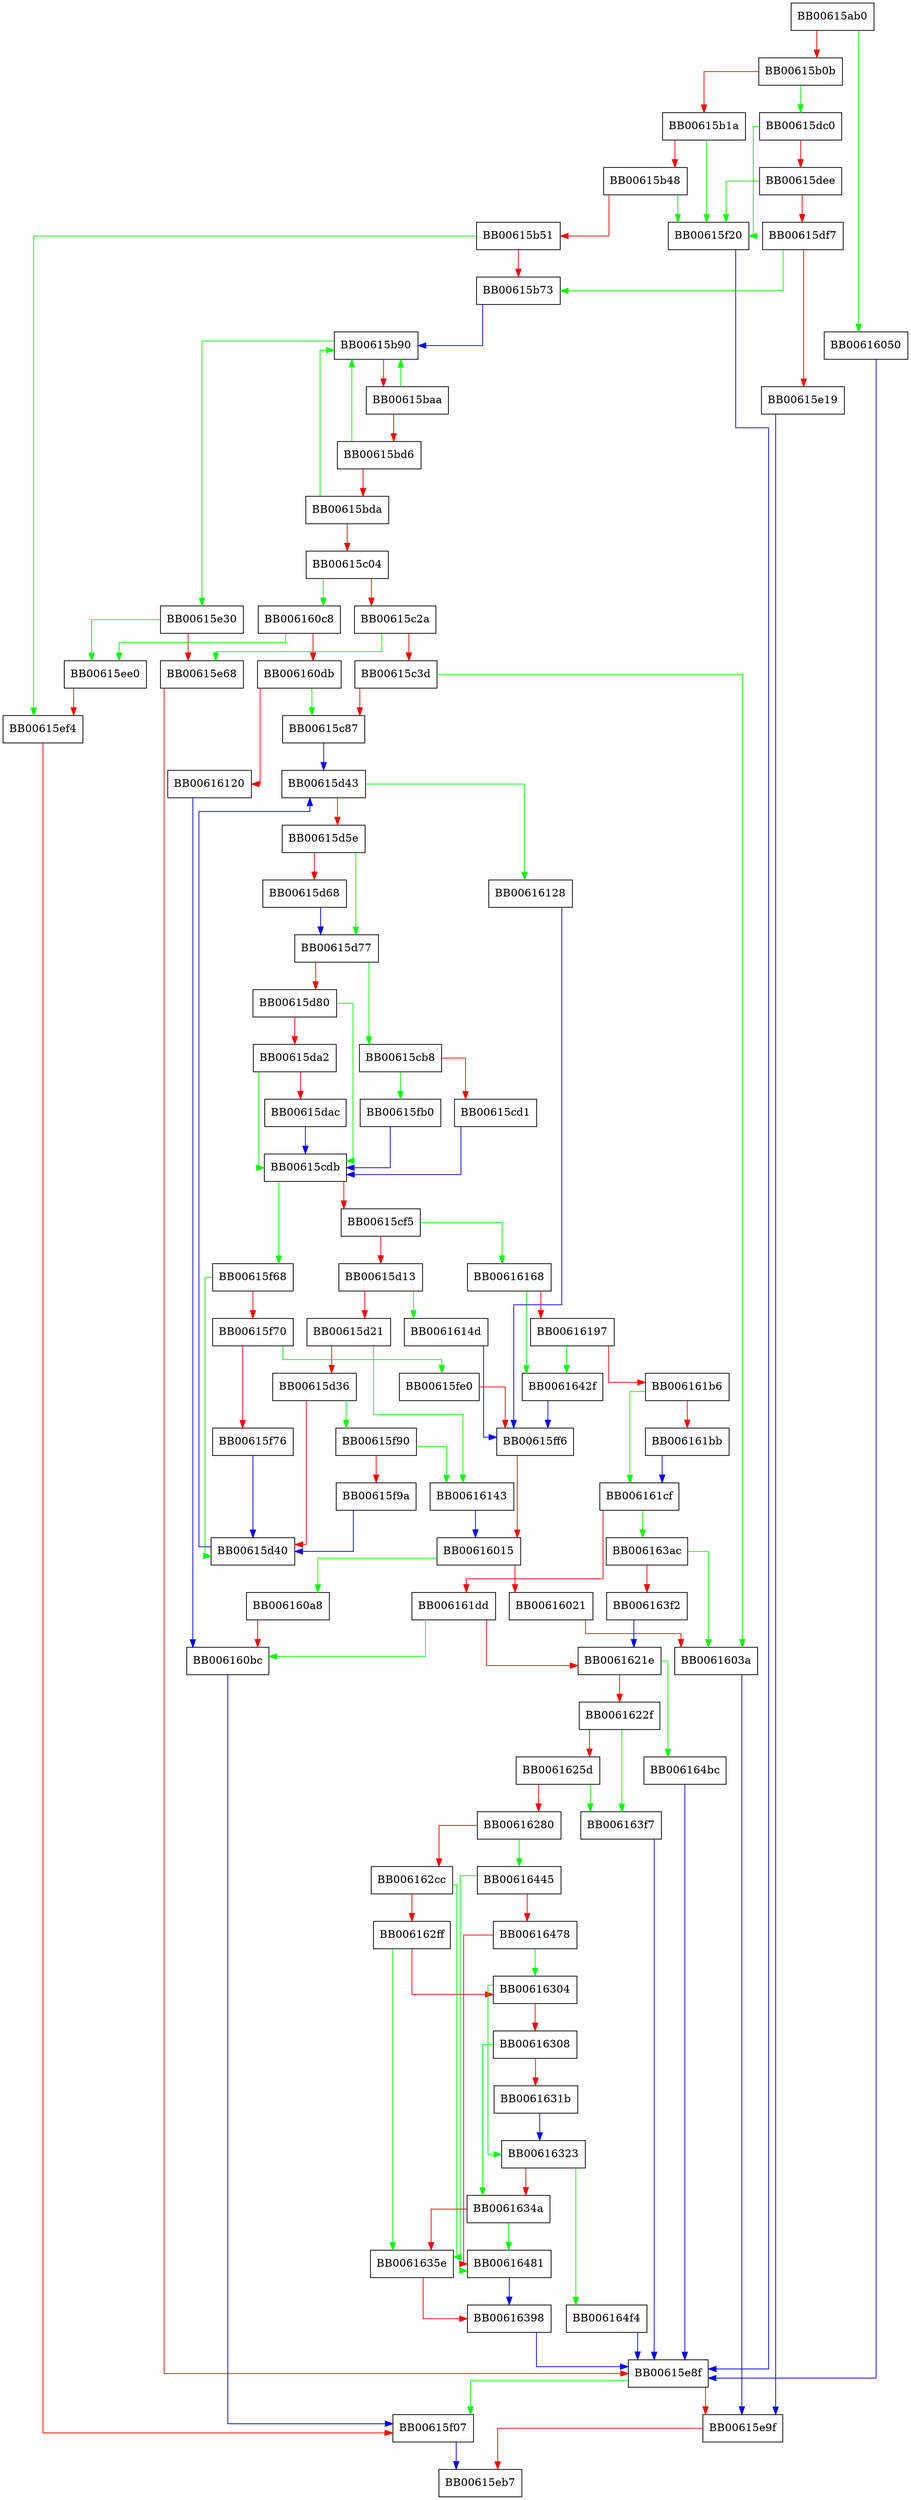 digraph PEM_read_bio_ex {
  node [shape="box"];
  graph [splines=ortho];
  BB00615ab0 -> BB00616050 [color="green"];
  BB00615ab0 -> BB00615b0b [color="red"];
  BB00615b0b -> BB00615dc0 [color="green"];
  BB00615b0b -> BB00615b1a [color="red"];
  BB00615b1a -> BB00615f20 [color="green"];
  BB00615b1a -> BB00615b48 [color="red"];
  BB00615b48 -> BB00615f20 [color="green"];
  BB00615b48 -> BB00615b51 [color="red"];
  BB00615b51 -> BB00615ef4 [color="green"];
  BB00615b51 -> BB00615b73 [color="red"];
  BB00615b73 -> BB00615b90 [color="blue"];
  BB00615b90 -> BB00615e30 [color="green"];
  BB00615b90 -> BB00615baa [color="red"];
  BB00615baa -> BB00615b90 [color="green"];
  BB00615baa -> BB00615bd6 [color="red"];
  BB00615bd6 -> BB00615b90 [color="green"];
  BB00615bd6 -> BB00615bda [color="red"];
  BB00615bda -> BB00615b90 [color="green"];
  BB00615bda -> BB00615c04 [color="red"];
  BB00615c04 -> BB006160c8 [color="green"];
  BB00615c04 -> BB00615c2a [color="red"];
  BB00615c2a -> BB00615e68 [color="green"];
  BB00615c2a -> BB00615c3d [color="red"];
  BB00615c3d -> BB0061603a [color="green"];
  BB00615c3d -> BB00615c87 [color="red"];
  BB00615c87 -> BB00615d43 [color="blue"];
  BB00615cb8 -> BB00615fb0 [color="green"];
  BB00615cb8 -> BB00615cd1 [color="red"];
  BB00615cd1 -> BB00615cdb [color="blue"];
  BB00615cdb -> BB00615f68 [color="green"];
  BB00615cdb -> BB00615cf5 [color="red"];
  BB00615cf5 -> BB00616168 [color="green"];
  BB00615cf5 -> BB00615d13 [color="red"];
  BB00615d13 -> BB0061614d [color="green"];
  BB00615d13 -> BB00615d21 [color="red"];
  BB00615d21 -> BB00616143 [color="green"];
  BB00615d21 -> BB00615d36 [color="red"];
  BB00615d36 -> BB00615f90 [color="green"];
  BB00615d36 -> BB00615d40 [color="red"];
  BB00615d40 -> BB00615d43 [color="blue"];
  BB00615d43 -> BB00616128 [color="green"];
  BB00615d43 -> BB00615d5e [color="red"];
  BB00615d5e -> BB00615d77 [color="green"];
  BB00615d5e -> BB00615d68 [color="red"];
  BB00615d68 -> BB00615d77 [color="blue"];
  BB00615d77 -> BB00615cb8 [color="green"];
  BB00615d77 -> BB00615d80 [color="red"];
  BB00615d80 -> BB00615cdb [color="green"];
  BB00615d80 -> BB00615da2 [color="red"];
  BB00615da2 -> BB00615cdb [color="green"];
  BB00615da2 -> BB00615dac [color="red"];
  BB00615dac -> BB00615cdb [color="blue"];
  BB00615dc0 -> BB00615f20 [color="green"];
  BB00615dc0 -> BB00615dee [color="red"];
  BB00615dee -> BB00615f20 [color="green"];
  BB00615dee -> BB00615df7 [color="red"];
  BB00615df7 -> BB00615b73 [color="green"];
  BB00615df7 -> BB00615e19 [color="red"];
  BB00615e19 -> BB00615e9f [color="blue"];
  BB00615e30 -> BB00615ee0 [color="green"];
  BB00615e30 -> BB00615e68 [color="red"];
  BB00615e68 -> BB00615e8f [color="red"];
  BB00615e8f -> BB00615f07 [color="green"];
  BB00615e8f -> BB00615e9f [color="red"];
  BB00615e9f -> BB00615eb7 [color="red"];
  BB00615ee0 -> BB00615ef4 [color="red"];
  BB00615ef4 -> BB00615f07 [color="red"];
  BB00615f07 -> BB00615eb7 [color="blue"];
  BB00615f20 -> BB00615e8f [color="blue"];
  BB00615f68 -> BB00615d40 [color="green"];
  BB00615f68 -> BB00615f70 [color="red"];
  BB00615f70 -> BB00615fe0 [color="green"];
  BB00615f70 -> BB00615f76 [color="red"];
  BB00615f76 -> BB00615d40 [color="blue"];
  BB00615f90 -> BB00616143 [color="green"];
  BB00615f90 -> BB00615f9a [color="red"];
  BB00615f9a -> BB00615d40 [color="blue"];
  BB00615fb0 -> BB00615cdb [color="blue"];
  BB00615fe0 -> BB00615ff6 [color="red"];
  BB00615ff6 -> BB00616015 [color="red"];
  BB00616015 -> BB006160a8 [color="green"];
  BB00616015 -> BB00616021 [color="red"];
  BB00616021 -> BB0061603a [color="red"];
  BB0061603a -> BB00615e9f [color="blue"];
  BB00616050 -> BB00615e8f [color="blue"];
  BB006160a8 -> BB006160bc [color="red"];
  BB006160bc -> BB00615f07 [color="blue"];
  BB006160c8 -> BB00615ee0 [color="green"];
  BB006160c8 -> BB006160db [color="red"];
  BB006160db -> BB00615c87 [color="green"];
  BB006160db -> BB00616120 [color="red"];
  BB00616120 -> BB006160bc [color="blue"];
  BB00616128 -> BB00615ff6 [color="blue"];
  BB00616143 -> BB00616015 [color="blue"];
  BB0061614d -> BB00615ff6 [color="blue"];
  BB00616168 -> BB0061642f [color="green"];
  BB00616168 -> BB00616197 [color="red"];
  BB00616197 -> BB0061642f [color="green"];
  BB00616197 -> BB006161b6 [color="red"];
  BB006161b6 -> BB006161cf [color="green"];
  BB006161b6 -> BB006161bb [color="red"];
  BB006161bb -> BB006161cf [color="blue"];
  BB006161cf -> BB006163ac [color="green"];
  BB006161cf -> BB006161dd [color="red"];
  BB006161dd -> BB006160bc [color="green"];
  BB006161dd -> BB0061621e [color="red"];
  BB0061621e -> BB006164bc [color="green"];
  BB0061621e -> BB0061622f [color="red"];
  BB0061622f -> BB006163f7 [color="green"];
  BB0061622f -> BB0061625d [color="red"];
  BB0061625d -> BB006163f7 [color="green"];
  BB0061625d -> BB00616280 [color="red"];
  BB00616280 -> BB00616445 [color="green"];
  BB00616280 -> BB006162cc [color="red"];
  BB006162cc -> BB0061635e [color="green"];
  BB006162cc -> BB006162ff [color="red"];
  BB006162ff -> BB0061635e [color="green"];
  BB006162ff -> BB00616304 [color="red"];
  BB00616304 -> BB00616323 [color="green"];
  BB00616304 -> BB00616308 [color="red"];
  BB00616308 -> BB0061634a [color="green"];
  BB00616308 -> BB0061631b [color="red"];
  BB0061631b -> BB00616323 [color="blue"];
  BB00616323 -> BB006164f4 [color="green"];
  BB00616323 -> BB0061634a [color="red"];
  BB0061634a -> BB00616481 [color="green"];
  BB0061634a -> BB0061635e [color="red"];
  BB0061635e -> BB00616398 [color="red"];
  BB00616398 -> BB00615e8f [color="blue"];
  BB006163ac -> BB0061603a [color="green"];
  BB006163ac -> BB006163f2 [color="red"];
  BB006163f2 -> BB0061621e [color="blue"];
  BB006163f7 -> BB00615e8f [color="blue"];
  BB0061642f -> BB00615ff6 [color="blue"];
  BB00616445 -> BB00616481 [color="green"];
  BB00616445 -> BB00616478 [color="red"];
  BB00616478 -> BB00616304 [color="green"];
  BB00616478 -> BB00616481 [color="red"];
  BB00616481 -> BB00616398 [color="blue"];
  BB006164bc -> BB00615e8f [color="blue"];
  BB006164f4 -> BB00615e8f [color="blue"];
}